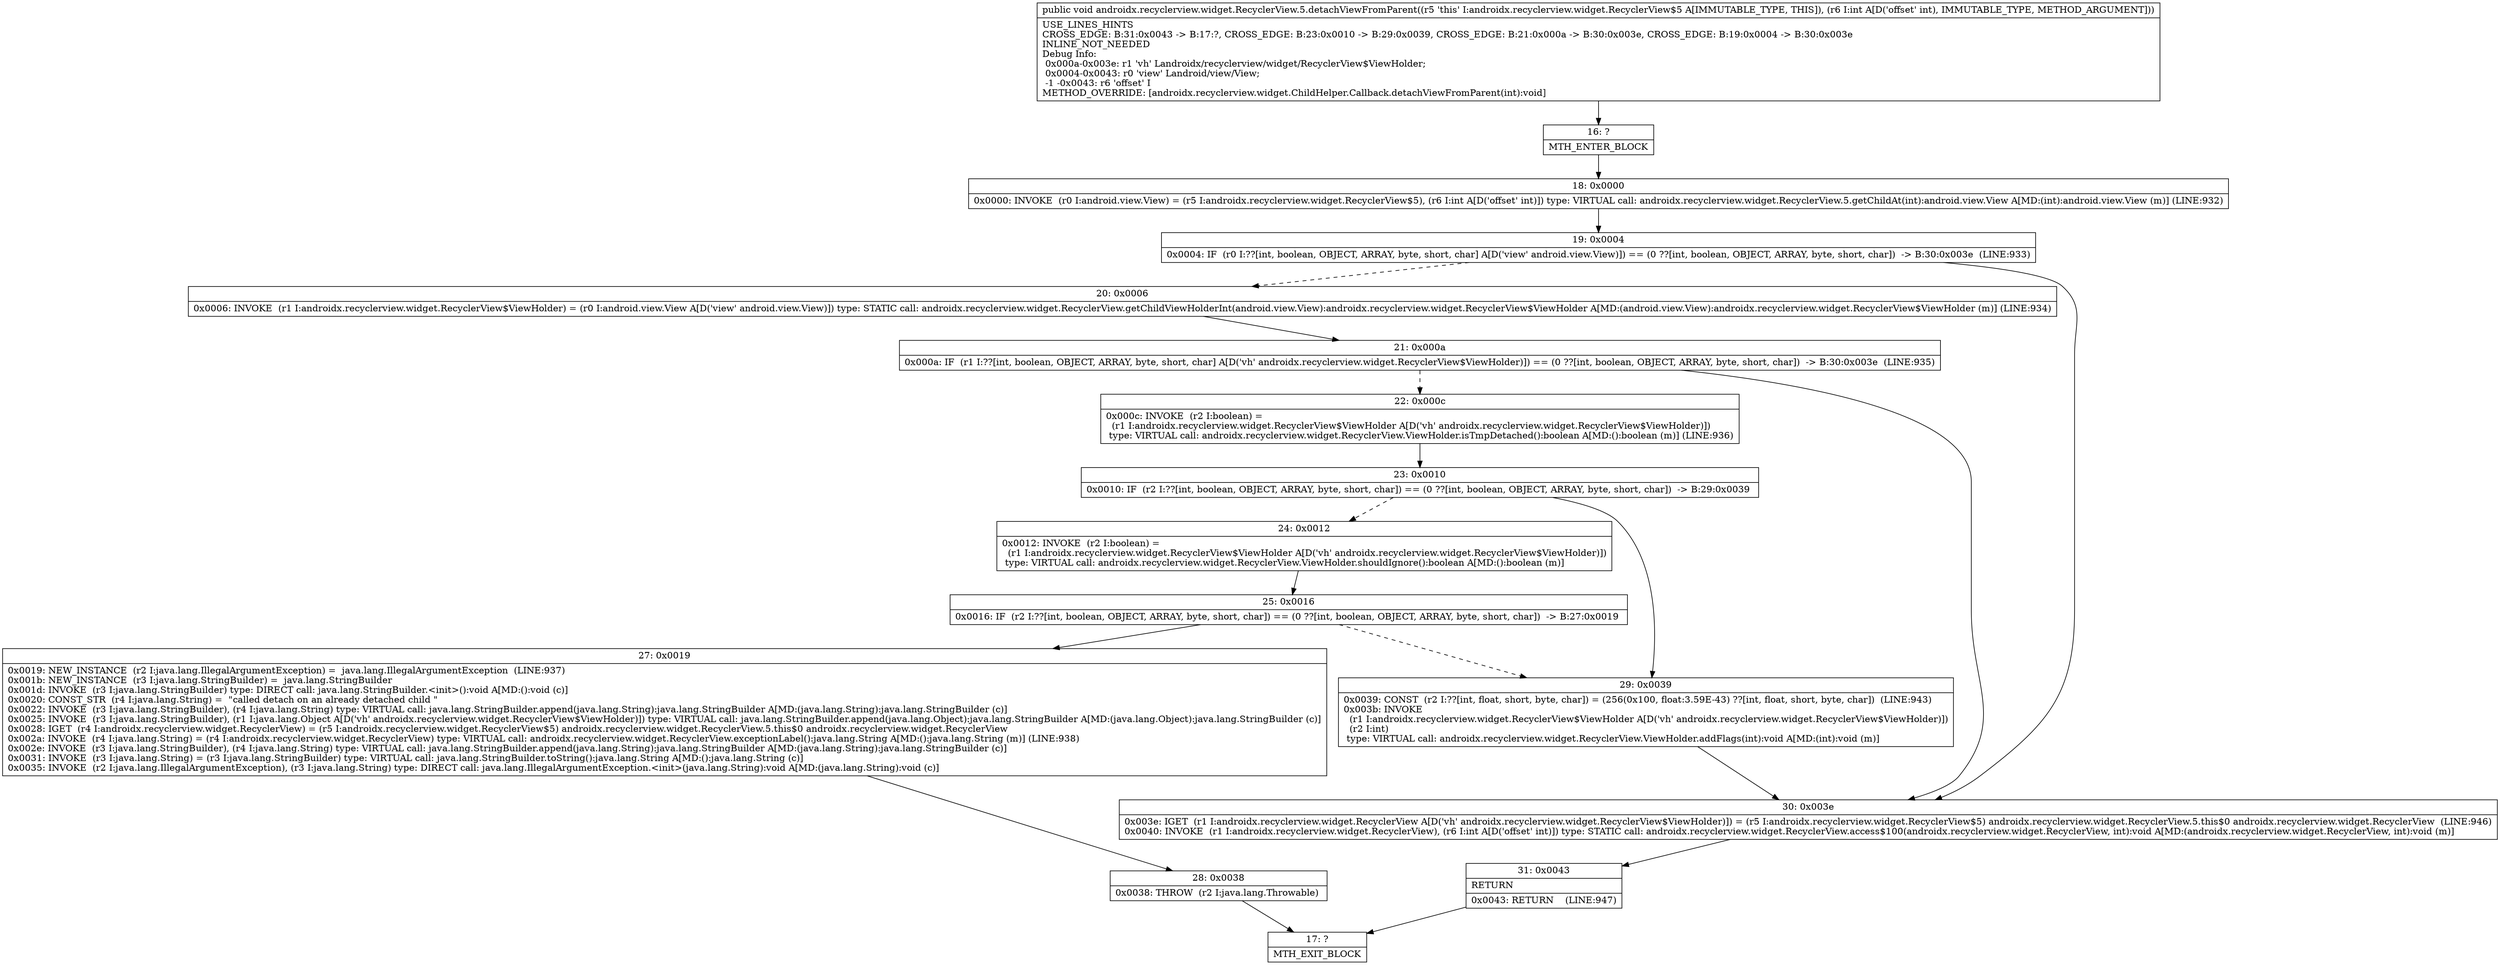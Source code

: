 digraph "CFG forandroidx.recyclerview.widget.RecyclerView.5.detachViewFromParent(I)V" {
Node_16 [shape=record,label="{16\:\ ?|MTH_ENTER_BLOCK\l}"];
Node_18 [shape=record,label="{18\:\ 0x0000|0x0000: INVOKE  (r0 I:android.view.View) = (r5 I:androidx.recyclerview.widget.RecyclerView$5), (r6 I:int A[D('offset' int)]) type: VIRTUAL call: androidx.recyclerview.widget.RecyclerView.5.getChildAt(int):android.view.View A[MD:(int):android.view.View (m)] (LINE:932)\l}"];
Node_19 [shape=record,label="{19\:\ 0x0004|0x0004: IF  (r0 I:??[int, boolean, OBJECT, ARRAY, byte, short, char] A[D('view' android.view.View)]) == (0 ??[int, boolean, OBJECT, ARRAY, byte, short, char])  \-\> B:30:0x003e  (LINE:933)\l}"];
Node_20 [shape=record,label="{20\:\ 0x0006|0x0006: INVOKE  (r1 I:androidx.recyclerview.widget.RecyclerView$ViewHolder) = (r0 I:android.view.View A[D('view' android.view.View)]) type: STATIC call: androidx.recyclerview.widget.RecyclerView.getChildViewHolderInt(android.view.View):androidx.recyclerview.widget.RecyclerView$ViewHolder A[MD:(android.view.View):androidx.recyclerview.widget.RecyclerView$ViewHolder (m)] (LINE:934)\l}"];
Node_21 [shape=record,label="{21\:\ 0x000a|0x000a: IF  (r1 I:??[int, boolean, OBJECT, ARRAY, byte, short, char] A[D('vh' androidx.recyclerview.widget.RecyclerView$ViewHolder)]) == (0 ??[int, boolean, OBJECT, ARRAY, byte, short, char])  \-\> B:30:0x003e  (LINE:935)\l}"];
Node_22 [shape=record,label="{22\:\ 0x000c|0x000c: INVOKE  (r2 I:boolean) = \l  (r1 I:androidx.recyclerview.widget.RecyclerView$ViewHolder A[D('vh' androidx.recyclerview.widget.RecyclerView$ViewHolder)])\l type: VIRTUAL call: androidx.recyclerview.widget.RecyclerView.ViewHolder.isTmpDetached():boolean A[MD:():boolean (m)] (LINE:936)\l}"];
Node_23 [shape=record,label="{23\:\ 0x0010|0x0010: IF  (r2 I:??[int, boolean, OBJECT, ARRAY, byte, short, char]) == (0 ??[int, boolean, OBJECT, ARRAY, byte, short, char])  \-\> B:29:0x0039 \l}"];
Node_24 [shape=record,label="{24\:\ 0x0012|0x0012: INVOKE  (r2 I:boolean) = \l  (r1 I:androidx.recyclerview.widget.RecyclerView$ViewHolder A[D('vh' androidx.recyclerview.widget.RecyclerView$ViewHolder)])\l type: VIRTUAL call: androidx.recyclerview.widget.RecyclerView.ViewHolder.shouldIgnore():boolean A[MD:():boolean (m)]\l}"];
Node_25 [shape=record,label="{25\:\ 0x0016|0x0016: IF  (r2 I:??[int, boolean, OBJECT, ARRAY, byte, short, char]) == (0 ??[int, boolean, OBJECT, ARRAY, byte, short, char])  \-\> B:27:0x0019 \l}"];
Node_27 [shape=record,label="{27\:\ 0x0019|0x0019: NEW_INSTANCE  (r2 I:java.lang.IllegalArgumentException) =  java.lang.IllegalArgumentException  (LINE:937)\l0x001b: NEW_INSTANCE  (r3 I:java.lang.StringBuilder) =  java.lang.StringBuilder \l0x001d: INVOKE  (r3 I:java.lang.StringBuilder) type: DIRECT call: java.lang.StringBuilder.\<init\>():void A[MD:():void (c)]\l0x0020: CONST_STR  (r4 I:java.lang.String) =  \"called detach on an already detached child \" \l0x0022: INVOKE  (r3 I:java.lang.StringBuilder), (r4 I:java.lang.String) type: VIRTUAL call: java.lang.StringBuilder.append(java.lang.String):java.lang.StringBuilder A[MD:(java.lang.String):java.lang.StringBuilder (c)]\l0x0025: INVOKE  (r3 I:java.lang.StringBuilder), (r1 I:java.lang.Object A[D('vh' androidx.recyclerview.widget.RecyclerView$ViewHolder)]) type: VIRTUAL call: java.lang.StringBuilder.append(java.lang.Object):java.lang.StringBuilder A[MD:(java.lang.Object):java.lang.StringBuilder (c)]\l0x0028: IGET  (r4 I:androidx.recyclerview.widget.RecyclerView) = (r5 I:androidx.recyclerview.widget.RecyclerView$5) androidx.recyclerview.widget.RecyclerView.5.this$0 androidx.recyclerview.widget.RecyclerView \l0x002a: INVOKE  (r4 I:java.lang.String) = (r4 I:androidx.recyclerview.widget.RecyclerView) type: VIRTUAL call: androidx.recyclerview.widget.RecyclerView.exceptionLabel():java.lang.String A[MD:():java.lang.String (m)] (LINE:938)\l0x002e: INVOKE  (r3 I:java.lang.StringBuilder), (r4 I:java.lang.String) type: VIRTUAL call: java.lang.StringBuilder.append(java.lang.String):java.lang.StringBuilder A[MD:(java.lang.String):java.lang.StringBuilder (c)]\l0x0031: INVOKE  (r3 I:java.lang.String) = (r3 I:java.lang.StringBuilder) type: VIRTUAL call: java.lang.StringBuilder.toString():java.lang.String A[MD:():java.lang.String (c)]\l0x0035: INVOKE  (r2 I:java.lang.IllegalArgumentException), (r3 I:java.lang.String) type: DIRECT call: java.lang.IllegalArgumentException.\<init\>(java.lang.String):void A[MD:(java.lang.String):void (c)]\l}"];
Node_28 [shape=record,label="{28\:\ 0x0038|0x0038: THROW  (r2 I:java.lang.Throwable) \l}"];
Node_17 [shape=record,label="{17\:\ ?|MTH_EXIT_BLOCK\l}"];
Node_29 [shape=record,label="{29\:\ 0x0039|0x0039: CONST  (r2 I:??[int, float, short, byte, char]) = (256(0x100, float:3.59E\-43) ??[int, float, short, byte, char])  (LINE:943)\l0x003b: INVOKE  \l  (r1 I:androidx.recyclerview.widget.RecyclerView$ViewHolder A[D('vh' androidx.recyclerview.widget.RecyclerView$ViewHolder)])\l  (r2 I:int)\l type: VIRTUAL call: androidx.recyclerview.widget.RecyclerView.ViewHolder.addFlags(int):void A[MD:(int):void (m)]\l}"];
Node_30 [shape=record,label="{30\:\ 0x003e|0x003e: IGET  (r1 I:androidx.recyclerview.widget.RecyclerView A[D('vh' androidx.recyclerview.widget.RecyclerView$ViewHolder)]) = (r5 I:androidx.recyclerview.widget.RecyclerView$5) androidx.recyclerview.widget.RecyclerView.5.this$0 androidx.recyclerview.widget.RecyclerView  (LINE:946)\l0x0040: INVOKE  (r1 I:androidx.recyclerview.widget.RecyclerView), (r6 I:int A[D('offset' int)]) type: STATIC call: androidx.recyclerview.widget.RecyclerView.access$100(androidx.recyclerview.widget.RecyclerView, int):void A[MD:(androidx.recyclerview.widget.RecyclerView, int):void (m)]\l}"];
Node_31 [shape=record,label="{31\:\ 0x0043|RETURN\l|0x0043: RETURN    (LINE:947)\l}"];
MethodNode[shape=record,label="{public void androidx.recyclerview.widget.RecyclerView.5.detachViewFromParent((r5 'this' I:androidx.recyclerview.widget.RecyclerView$5 A[IMMUTABLE_TYPE, THIS]), (r6 I:int A[D('offset' int), IMMUTABLE_TYPE, METHOD_ARGUMENT]))  | USE_LINES_HINTS\lCROSS_EDGE: B:31:0x0043 \-\> B:17:?, CROSS_EDGE: B:23:0x0010 \-\> B:29:0x0039, CROSS_EDGE: B:21:0x000a \-\> B:30:0x003e, CROSS_EDGE: B:19:0x0004 \-\> B:30:0x003e\lINLINE_NOT_NEEDED\lDebug Info:\l  0x000a\-0x003e: r1 'vh' Landroidx\/recyclerview\/widget\/RecyclerView$ViewHolder;\l  0x0004\-0x0043: r0 'view' Landroid\/view\/View;\l  \-1 \-0x0043: r6 'offset' I\lMETHOD_OVERRIDE: [androidx.recyclerview.widget.ChildHelper.Callback.detachViewFromParent(int):void]\l}"];
MethodNode -> Node_16;Node_16 -> Node_18;
Node_18 -> Node_19;
Node_19 -> Node_20[style=dashed];
Node_19 -> Node_30;
Node_20 -> Node_21;
Node_21 -> Node_22[style=dashed];
Node_21 -> Node_30;
Node_22 -> Node_23;
Node_23 -> Node_24[style=dashed];
Node_23 -> Node_29;
Node_24 -> Node_25;
Node_25 -> Node_27;
Node_25 -> Node_29[style=dashed];
Node_27 -> Node_28;
Node_28 -> Node_17;
Node_29 -> Node_30;
Node_30 -> Node_31;
Node_31 -> Node_17;
}

